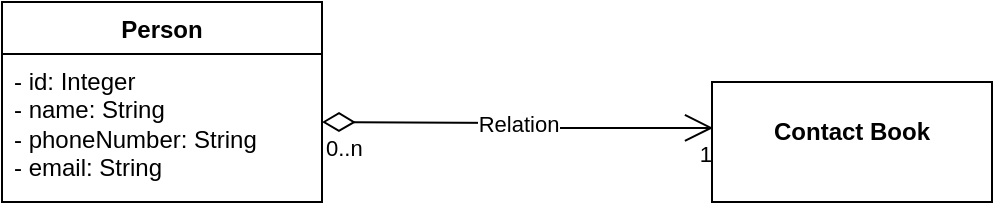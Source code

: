 <mxfile version="22.1.22" type="embed">
  <diagram id="EKTzXxCpzNgS4ranZBuD" name="Page-1">
    <mxGraphModel dx="758" dy="523" grid="1" gridSize="10" guides="1" tooltips="1" connect="1" arrows="1" fold="1" page="1" pageScale="1" pageWidth="850" pageHeight="1100" math="0" shadow="0">
      <root>
        <mxCell id="0" />
        <mxCell id="1" parent="0" />
        <mxCell id="2" value="Person" style="swimlane;fontStyle=1;align=center;verticalAlign=top;childLayout=stackLayout;horizontal=1;startSize=26;horizontalStack=0;resizeParent=1;resizeParentMax=0;resizeLast=0;collapsible=1;marginBottom=0;whiteSpace=wrap;html=1;" vertex="1" parent="1">
          <mxGeometry width="160" height="100" as="geometry" />
        </mxCell>
        <mxCell id="3" value="- id: Integer&lt;br&gt;- name: String&lt;br&gt;- phoneNumber: String&lt;br&gt;- email: String" style="text;strokeColor=none;fillColor=none;align=left;verticalAlign=top;spacingLeft=4;spacingRight=4;overflow=hidden;rotatable=0;points=[[0,0.5],[1,0.5]];portConstraint=eastwest;whiteSpace=wrap;html=1;" vertex="1" parent="2">
          <mxGeometry y="26" width="160" height="74" as="geometry" />
        </mxCell>
        <mxCell id="7" value="Relation" style="endArrow=open;html=1;endSize=12;startArrow=diamondThin;startSize=14;startFill=0;edgeStyle=orthogonalEdgeStyle;rounded=0;entryX=0.004;entryY=0.383;entryDx=0;entryDy=0;entryPerimeter=0;" edge="1" parent="1" target="14">
          <mxGeometry relative="1" as="geometry">
            <mxPoint x="160" y="60" as="sourcePoint" />
            <mxPoint x="320" y="60" as="targetPoint" />
          </mxGeometry>
        </mxCell>
        <mxCell id="8" value="0..n" style="edgeLabel;resizable=0;html=1;align=left;verticalAlign=top;" connectable="0" vertex="1" parent="7">
          <mxGeometry x="-1" relative="1" as="geometry" />
        </mxCell>
        <mxCell id="9" value="1" style="edgeLabel;resizable=0;html=1;align=right;verticalAlign=top;" connectable="0" vertex="1" parent="7">
          <mxGeometry x="1" relative="1" as="geometry" />
        </mxCell>
        <mxCell id="14" value="&lt;p style=&quot;margin:0px;margin-top:4px;text-align:center;&quot;&gt;&lt;br&gt;&lt;b&gt;Contact Book&lt;/b&gt;&lt;/p&gt;" style="verticalAlign=top;align=left;overflow=fill;fontSize=12;fontFamily=Helvetica;html=1;whiteSpace=wrap;" vertex="1" parent="1">
          <mxGeometry x="355" y="40" width="140" height="60" as="geometry" />
        </mxCell>
      </root>
    </mxGraphModel>
  </diagram>
</mxfile>
